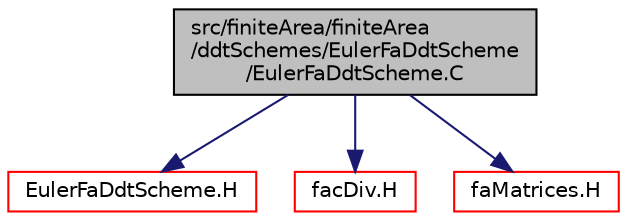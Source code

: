 digraph "src/finiteArea/finiteArea/ddtSchemes/EulerFaDdtScheme/EulerFaDdtScheme.C"
{
  bgcolor="transparent";
  edge [fontname="Helvetica",fontsize="10",labelfontname="Helvetica",labelfontsize="10"];
  node [fontname="Helvetica",fontsize="10",shape=record];
  Node1 [label="src/finiteArea/finiteArea\l/ddtSchemes/EulerFaDdtScheme\l/EulerFaDdtScheme.C",height=0.2,width=0.4,color="black", fillcolor="grey75", style="filled" fontcolor="black"];
  Node1 -> Node2 [color="midnightblue",fontsize="10",style="solid",fontname="Helvetica"];
  Node2 [label="EulerFaDdtScheme.H",height=0.2,width=0.4,color="red",URL="$EulerFaDdtScheme_8H.html"];
  Node1 -> Node3 [color="midnightblue",fontsize="10",style="solid",fontname="Helvetica"];
  Node3 [label="facDiv.H",height=0.2,width=0.4,color="red",URL="$facDiv_8H.html",tooltip="Calculate the divergence of the given field. "];
  Node1 -> Node4 [color="midnightblue",fontsize="10",style="solid",fontname="Helvetica"];
  Node4 [label="faMatrices.H",height=0.2,width=0.4,color="red",URL="$faMatrices_8H.html"];
}
